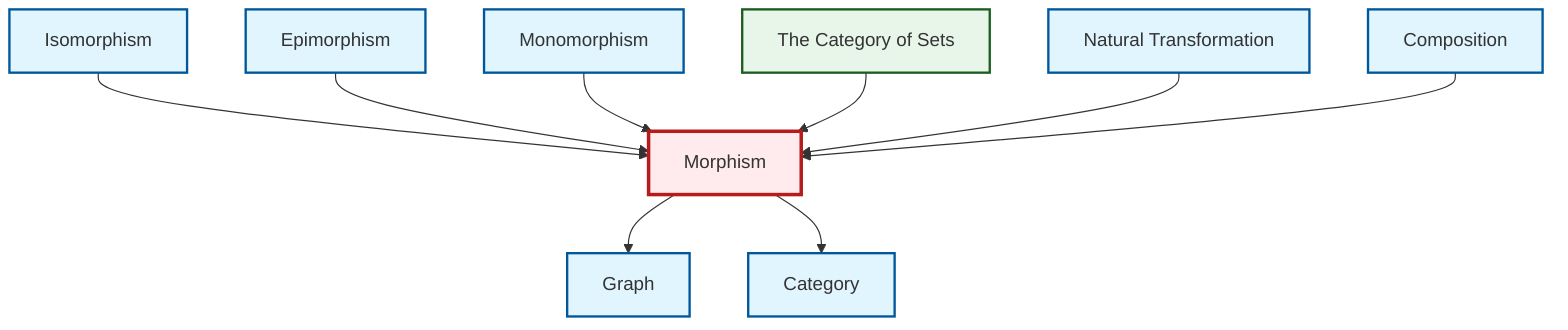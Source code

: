graph TD
    classDef definition fill:#e1f5fe,stroke:#01579b,stroke-width:2px
    classDef theorem fill:#f3e5f5,stroke:#4a148c,stroke-width:2px
    classDef axiom fill:#fff3e0,stroke:#e65100,stroke-width:2px
    classDef example fill:#e8f5e9,stroke:#1b5e20,stroke-width:2px
    classDef current fill:#ffebee,stroke:#b71c1c,stroke-width:3px
    def-morphism["Morphism"]:::definition
    def-epimorphism["Epimorphism"]:::definition
    def-composition["Composition"]:::definition
    def-graph["Graph"]:::definition
    ex-set-category["The Category of Sets"]:::example
    def-natural-transformation["Natural Transformation"]:::definition
    def-monomorphism["Monomorphism"]:::definition
    def-category["Category"]:::definition
    def-isomorphism["Isomorphism"]:::definition
    def-morphism --> def-graph
    def-morphism --> def-category
    def-isomorphism --> def-morphism
    def-epimorphism --> def-morphism
    def-monomorphism --> def-morphism
    ex-set-category --> def-morphism
    def-natural-transformation --> def-morphism
    def-composition --> def-morphism
    class def-morphism current